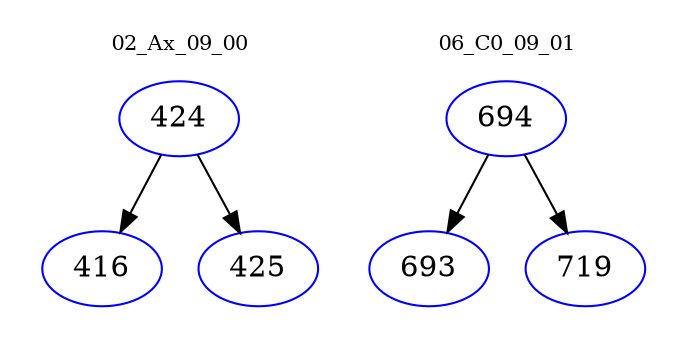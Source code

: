 digraph{
subgraph cluster_0 {
color = white
label = "02_Ax_09_00";
fontsize=10;
T0_424 [label="424", color="blue"]
T0_424 -> T0_416 [color="black"]
T0_416 [label="416", color="blue"]
T0_424 -> T0_425 [color="black"]
T0_425 [label="425", color="blue"]
}
subgraph cluster_1 {
color = white
label = "06_C0_09_01";
fontsize=10;
T1_694 [label="694", color="blue"]
T1_694 -> T1_693 [color="black"]
T1_693 [label="693", color="blue"]
T1_694 -> T1_719 [color="black"]
T1_719 [label="719", color="blue"]
}
}
